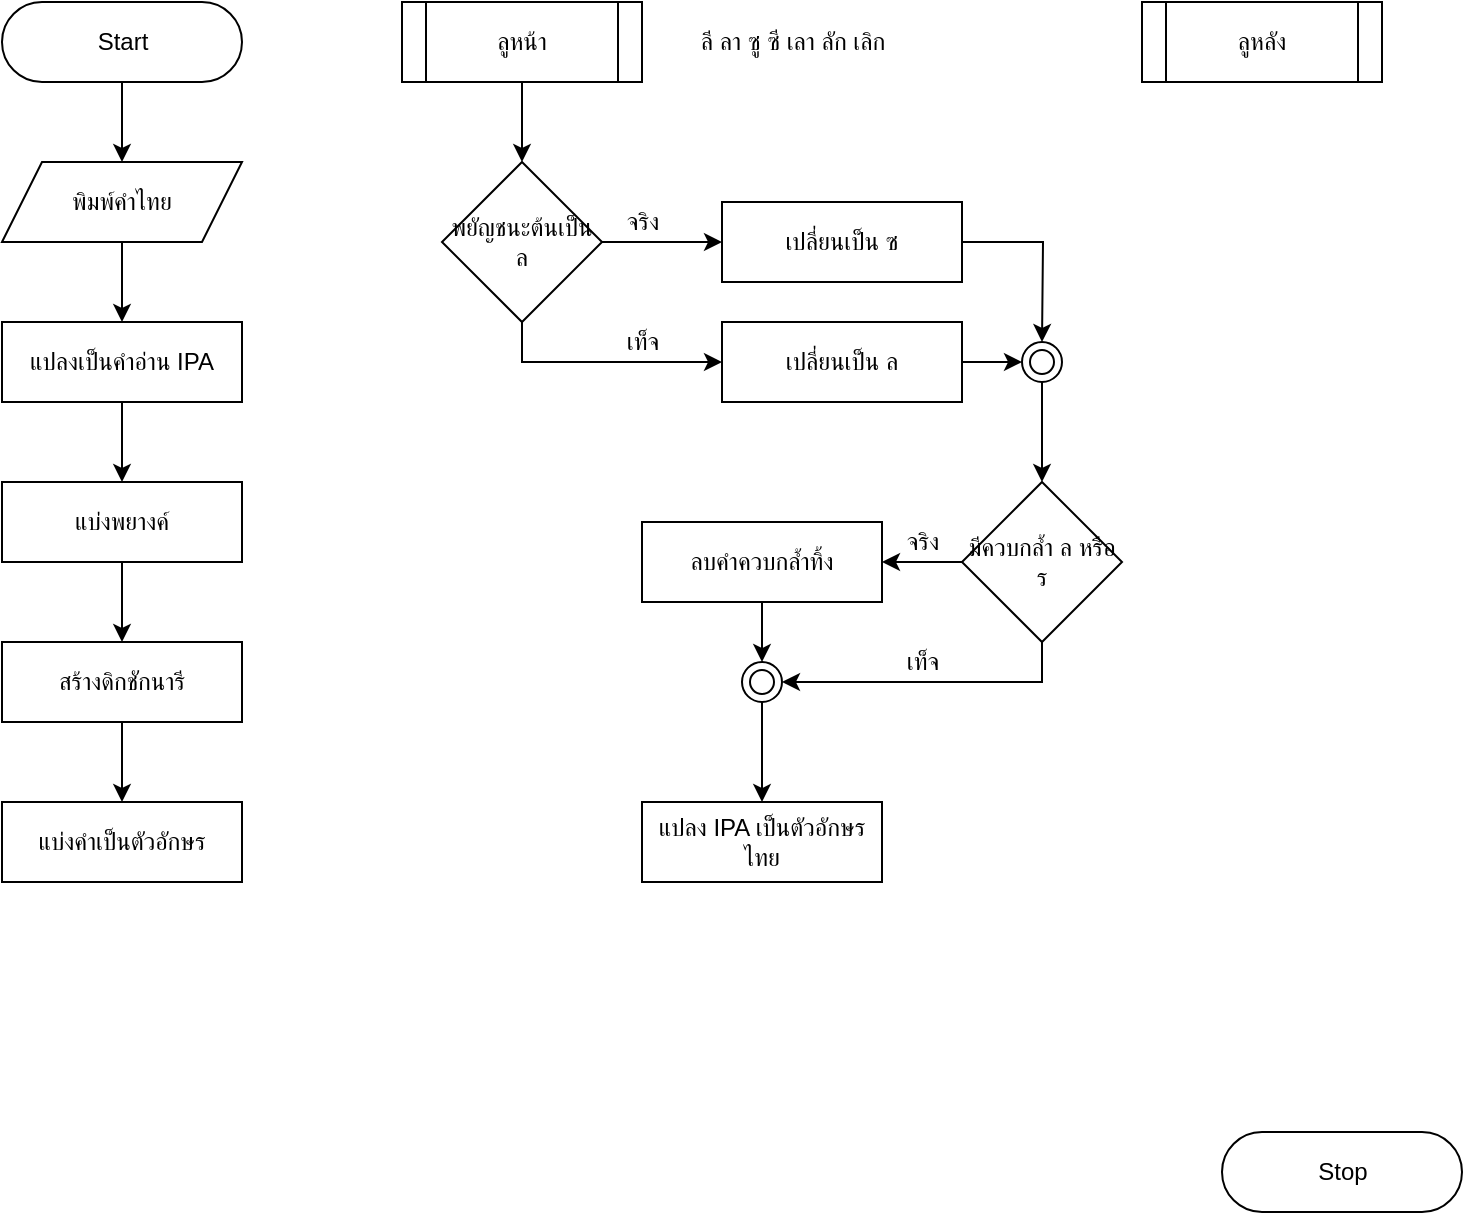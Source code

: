 <mxfile version="15.8.7" type="device"><diagram id="C5RBs43oDa-KdzZeNtuy" name="Page-1"><mxGraphModel dx="1108" dy="553" grid="1" gridSize="10" guides="1" tooltips="1" connect="1" arrows="1" fold="1" page="1" pageScale="1" pageWidth="827" pageHeight="1169" math="0" shadow="0"><root><mxCell id="WIyWlLk6GJQsqaUBKTNV-0"/><mxCell id="WIyWlLk6GJQsqaUBKTNV-1" parent="WIyWlLk6GJQsqaUBKTNV-0"/><mxCell id="0KibNdKIqrWJCUamD2__-6" value="" style="edgeStyle=orthogonalEdgeStyle;rounded=0;orthogonalLoop=1;jettySize=auto;html=1;" edge="1" parent="WIyWlLk6GJQsqaUBKTNV-1" source="0KibNdKIqrWJCUamD2__-0" target="0KibNdKIqrWJCUamD2__-3"><mxGeometry relative="1" as="geometry"/></mxCell><mxCell id="0KibNdKIqrWJCUamD2__-0" value="Start" style="html=1;dashed=0;whitespace=wrap;shape=mxgraph.dfd.start" vertex="1" parent="WIyWlLk6GJQsqaUBKTNV-1"><mxGeometry width="120" height="40" as="geometry"/></mxCell><mxCell id="0KibNdKIqrWJCUamD2__-1" value="Stop" style="html=1;dashed=0;whitespace=wrap;shape=mxgraph.dfd.start" vertex="1" parent="WIyWlLk6GJQsqaUBKTNV-1"><mxGeometry x="610" y="565" width="120" height="40" as="geometry"/></mxCell><mxCell id="0KibNdKIqrWJCUamD2__-7" value="" style="edgeStyle=orthogonalEdgeStyle;rounded=0;orthogonalLoop=1;jettySize=auto;html=1;" edge="1" parent="WIyWlLk6GJQsqaUBKTNV-1" source="0KibNdKIqrWJCUamD2__-3" target="0KibNdKIqrWJCUamD2__-4"><mxGeometry relative="1" as="geometry"/></mxCell><mxCell id="0KibNdKIqrWJCUamD2__-3" value="พิมพ์คำไทย" style="shape=parallelogram;perimeter=parallelogramPerimeter;whiteSpace=wrap;html=1;fixedSize=1;" vertex="1" parent="WIyWlLk6GJQsqaUBKTNV-1"><mxGeometry y="80" width="120" height="40" as="geometry"/></mxCell><mxCell id="0KibNdKIqrWJCUamD2__-9" value="" style="edgeStyle=orthogonalEdgeStyle;rounded=0;orthogonalLoop=1;jettySize=auto;html=1;" edge="1" parent="WIyWlLk6GJQsqaUBKTNV-1" source="0KibNdKIqrWJCUamD2__-4" target="0KibNdKIqrWJCUamD2__-8"><mxGeometry relative="1" as="geometry"/></mxCell><mxCell id="0KibNdKIqrWJCUamD2__-4" value="แปลงเป็นคำอ่าน IPA" style="rounded=0;whiteSpace=wrap;html=1;" vertex="1" parent="WIyWlLk6GJQsqaUBKTNV-1"><mxGeometry y="160" width="120" height="40" as="geometry"/></mxCell><mxCell id="0KibNdKIqrWJCUamD2__-11" value="" style="edgeStyle=orthogonalEdgeStyle;rounded=0;orthogonalLoop=1;jettySize=auto;html=1;" edge="1" parent="WIyWlLk6GJQsqaUBKTNV-1" source="0KibNdKIqrWJCUamD2__-8" target="0KibNdKIqrWJCUamD2__-10"><mxGeometry relative="1" as="geometry"/></mxCell><mxCell id="0KibNdKIqrWJCUamD2__-8" value="แบ่งพยางค์" style="rounded=0;whiteSpace=wrap;html=1;" vertex="1" parent="WIyWlLk6GJQsqaUBKTNV-1"><mxGeometry y="240" width="120" height="40" as="geometry"/></mxCell><mxCell id="0KibNdKIqrWJCUamD2__-15" value="" style="edgeStyle=orthogonalEdgeStyle;rounded=0;orthogonalLoop=1;jettySize=auto;html=1;" edge="1" parent="WIyWlLk6GJQsqaUBKTNV-1" source="0KibNdKIqrWJCUamD2__-10" target="0KibNdKIqrWJCUamD2__-14"><mxGeometry relative="1" as="geometry"/></mxCell><mxCell id="0KibNdKIqrWJCUamD2__-10" value="สร้างดิกชักนารี" style="rounded=0;whiteSpace=wrap;html=1;" vertex="1" parent="WIyWlLk6GJQsqaUBKTNV-1"><mxGeometry y="320" width="120" height="40" as="geometry"/></mxCell><mxCell id="0KibNdKIqrWJCUamD2__-14" value="แบ่งคำเป็นตัวอักษร" style="rounded=0;whiteSpace=wrap;html=1;" vertex="1" parent="WIyWlLk6GJQsqaUBKTNV-1"><mxGeometry y="400" width="120" height="40" as="geometry"/></mxCell><mxCell id="0KibNdKIqrWJCUamD2__-27" value="" style="edgeStyle=orthogonalEdgeStyle;rounded=0;orthogonalLoop=1;jettySize=auto;html=1;" edge="1" parent="WIyWlLk6GJQsqaUBKTNV-1" source="0KibNdKIqrWJCUamD2__-17" target="0KibNdKIqrWJCUamD2__-20"><mxGeometry relative="1" as="geometry"/></mxCell><mxCell id="0KibNdKIqrWJCUamD2__-17" value="ลูหน้า" style="shape=process;whiteSpace=wrap;html=1;backgroundOutline=1;" vertex="1" parent="WIyWlLk6GJQsqaUBKTNV-1"><mxGeometry x="200" width="120" height="40" as="geometry"/></mxCell><mxCell id="0KibNdKIqrWJCUamD2__-18" value="ลูหลัง" style="shape=process;whiteSpace=wrap;html=1;backgroundOutline=1;" vertex="1" parent="WIyWlLk6GJQsqaUBKTNV-1"><mxGeometry x="570" width="120" height="40" as="geometry"/></mxCell><mxCell id="0KibNdKIqrWJCUamD2__-23" value="" style="edgeStyle=orthogonalEdgeStyle;rounded=0;orthogonalLoop=1;jettySize=auto;html=1;" edge="1" parent="WIyWlLk6GJQsqaUBKTNV-1" source="0KibNdKIqrWJCUamD2__-20" target="0KibNdKIqrWJCUamD2__-21"><mxGeometry relative="1" as="geometry"/></mxCell><mxCell id="0KibNdKIqrWJCUamD2__-24" style="edgeStyle=orthogonalEdgeStyle;rounded=0;orthogonalLoop=1;jettySize=auto;html=1;exitX=0.5;exitY=1;exitDx=0;exitDy=0;entryX=0;entryY=0.5;entryDx=0;entryDy=0;" edge="1" parent="WIyWlLk6GJQsqaUBKTNV-1" source="0KibNdKIqrWJCUamD2__-20" target="0KibNdKIqrWJCUamD2__-22"><mxGeometry relative="1" as="geometry"/></mxCell><mxCell id="0KibNdKIqrWJCUamD2__-20" value="พยัญชนะต้นเป็น ล" style="rhombus;whiteSpace=wrap;html=1;" vertex="1" parent="WIyWlLk6GJQsqaUBKTNV-1"><mxGeometry x="220" y="80" width="80" height="80" as="geometry"/></mxCell><mxCell id="0KibNdKIqrWJCUamD2__-28" style="edgeStyle=orthogonalEdgeStyle;rounded=0;orthogonalLoop=1;jettySize=auto;html=1;" edge="1" parent="WIyWlLk6GJQsqaUBKTNV-1" source="0KibNdKIqrWJCUamD2__-21"><mxGeometry relative="1" as="geometry"><mxPoint x="520" y="170" as="targetPoint"/></mxGeometry></mxCell><mxCell id="0KibNdKIqrWJCUamD2__-21" value="เปลี่ยนเป็น ซ" style="rounded=0;whiteSpace=wrap;html=1;" vertex="1" parent="WIyWlLk6GJQsqaUBKTNV-1"><mxGeometry x="360" y="100" width="120" height="40" as="geometry"/></mxCell><mxCell id="0KibNdKIqrWJCUamD2__-30" value="" style="edgeStyle=orthogonalEdgeStyle;rounded=0;orthogonalLoop=1;jettySize=auto;html=1;" edge="1" parent="WIyWlLk6GJQsqaUBKTNV-1" source="0KibNdKIqrWJCUamD2__-22" target="0KibNdKIqrWJCUamD2__-29"><mxGeometry relative="1" as="geometry"/></mxCell><mxCell id="0KibNdKIqrWJCUamD2__-22" value="เปลี่ยนเป็น ล" style="rounded=0;whiteSpace=wrap;html=1;" vertex="1" parent="WIyWlLk6GJQsqaUBKTNV-1"><mxGeometry x="360" y="160" width="120" height="40" as="geometry"/></mxCell><mxCell id="0KibNdKIqrWJCUamD2__-25" value="จริง" style="text;html=1;align=center;verticalAlign=middle;resizable=0;points=[];autosize=1;strokeColor=none;fillColor=none;" vertex="1" parent="WIyWlLk6GJQsqaUBKTNV-1"><mxGeometry x="305" y="100" width="30" height="20" as="geometry"/></mxCell><mxCell id="0KibNdKIqrWJCUamD2__-26" value="เท็จ" style="text;html=1;align=center;verticalAlign=middle;resizable=0;points=[];autosize=1;strokeColor=none;fillColor=none;" vertex="1" parent="WIyWlLk6GJQsqaUBKTNV-1"><mxGeometry x="305" y="160" width="30" height="20" as="geometry"/></mxCell><mxCell id="0KibNdKIqrWJCUamD2__-33" value="" style="edgeStyle=orthogonalEdgeStyle;rounded=0;orthogonalLoop=1;jettySize=auto;html=1;" edge="1" parent="WIyWlLk6GJQsqaUBKTNV-1" source="0KibNdKIqrWJCUamD2__-29" target="0KibNdKIqrWJCUamD2__-32"><mxGeometry relative="1" as="geometry"/></mxCell><mxCell id="0KibNdKIqrWJCUamD2__-29" value="" style="ellipse;shape=doubleEllipse;html=1;dashed=0;whitespace=wrap;aspect=fixed;" vertex="1" parent="WIyWlLk6GJQsqaUBKTNV-1"><mxGeometry x="510" y="170" width="20" height="20" as="geometry"/></mxCell><mxCell id="0KibNdKIqrWJCUamD2__-37" value="" style="edgeStyle=orthogonalEdgeStyle;rounded=0;orthogonalLoop=1;jettySize=auto;html=1;" edge="1" parent="WIyWlLk6GJQsqaUBKTNV-1" source="0KibNdKIqrWJCUamD2__-32" target="0KibNdKIqrWJCUamD2__-35"><mxGeometry relative="1" as="geometry"/></mxCell><mxCell id="0KibNdKIqrWJCUamD2__-41" style="edgeStyle=orthogonalEdgeStyle;rounded=0;orthogonalLoop=1;jettySize=auto;html=1;entryX=1;entryY=0.5;entryDx=0;entryDy=0;" edge="1" parent="WIyWlLk6GJQsqaUBKTNV-1" source="0KibNdKIqrWJCUamD2__-32" target="0KibNdKIqrWJCUamD2__-40"><mxGeometry relative="1" as="geometry"><Array as="points"><mxPoint x="520" y="340"/></Array></mxGeometry></mxCell><mxCell id="0KibNdKIqrWJCUamD2__-32" value="มีควบกล้ำ ล หรือ ร" style="rhombus;whiteSpace=wrap;html=1;" vertex="1" parent="WIyWlLk6GJQsqaUBKTNV-1"><mxGeometry x="480" y="240" width="80" height="80" as="geometry"/></mxCell><mxCell id="0KibNdKIqrWJCUamD2__-42" value="" style="edgeStyle=orthogonalEdgeStyle;rounded=0;orthogonalLoop=1;jettySize=auto;html=1;" edge="1" parent="WIyWlLk6GJQsqaUBKTNV-1" source="0KibNdKIqrWJCUamD2__-35" target="0KibNdKIqrWJCUamD2__-40"><mxGeometry relative="1" as="geometry"/></mxCell><mxCell id="0KibNdKIqrWJCUamD2__-35" value="ลบคำควบกล้ำทิ้ง" style="rounded=0;whiteSpace=wrap;html=1;" vertex="1" parent="WIyWlLk6GJQsqaUBKTNV-1"><mxGeometry x="320" y="260" width="120" height="40" as="geometry"/></mxCell><mxCell id="0KibNdKIqrWJCUamD2__-36" value="ลี ลา ซู ซี เลา ลัก เลิก" style="text;html=1;align=center;verticalAlign=middle;resizable=0;points=[];autosize=1;strokeColor=none;fillColor=none;" vertex="1" parent="WIyWlLk6GJQsqaUBKTNV-1"><mxGeometry x="335" y="10" width="120" height="20" as="geometry"/></mxCell><mxCell id="0KibNdKIqrWJCUamD2__-38" value="จริง" style="text;html=1;align=center;verticalAlign=middle;resizable=0;points=[];autosize=1;strokeColor=none;fillColor=none;" vertex="1" parent="WIyWlLk6GJQsqaUBKTNV-1"><mxGeometry x="445" y="260" width="30" height="20" as="geometry"/></mxCell><mxCell id="0KibNdKIqrWJCUamD2__-46" value="" style="edgeStyle=orthogonalEdgeStyle;rounded=0;orthogonalLoop=1;jettySize=auto;html=1;" edge="1" parent="WIyWlLk6GJQsqaUBKTNV-1" source="0KibNdKIqrWJCUamD2__-40" target="0KibNdKIqrWJCUamD2__-45"><mxGeometry relative="1" as="geometry"/></mxCell><mxCell id="0KibNdKIqrWJCUamD2__-40" value="" style="ellipse;shape=doubleEllipse;html=1;dashed=0;whitespace=wrap;aspect=fixed;" vertex="1" parent="WIyWlLk6GJQsqaUBKTNV-1"><mxGeometry x="370" y="330" width="20" height="20" as="geometry"/></mxCell><mxCell id="0KibNdKIqrWJCUamD2__-44" value="เท็จ" style="text;html=1;align=center;verticalAlign=middle;resizable=0;points=[];autosize=1;strokeColor=none;fillColor=none;" vertex="1" parent="WIyWlLk6GJQsqaUBKTNV-1"><mxGeometry x="445" y="320" width="30" height="20" as="geometry"/></mxCell><mxCell id="0KibNdKIqrWJCUamD2__-45" value="แปลง IPA เป็นตัวอักษรไทย" style="rounded=0;whiteSpace=wrap;html=1;" vertex="1" parent="WIyWlLk6GJQsqaUBKTNV-1"><mxGeometry x="320" y="400" width="120" height="40" as="geometry"/></mxCell></root></mxGraphModel></diagram></mxfile>